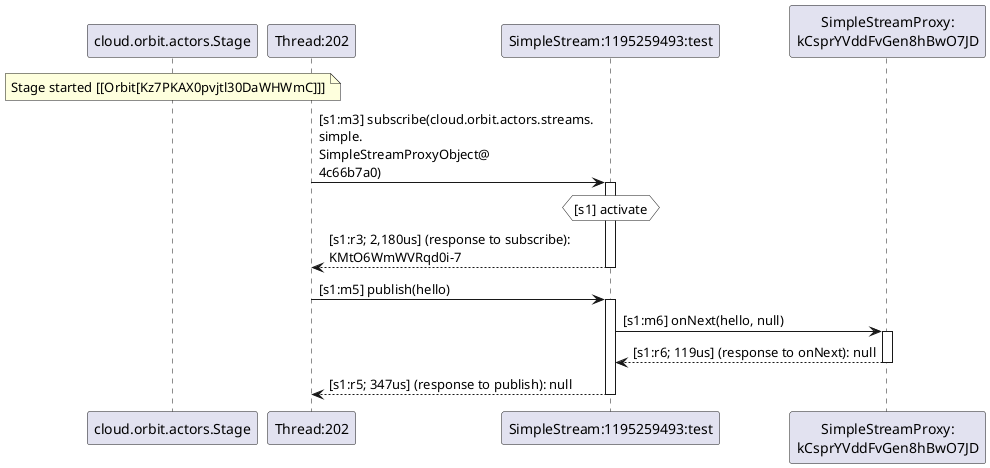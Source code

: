 @startuml
note over "cloud.orbit.actors.Stage": Stage started [[Orbit[Kz7PKAX0pvjtl30DaWHWmC]]]
"Thread:202" -> "SimpleStream:1195259493:test" : [s1:m3] subscribe(cloud.orbit.actors.streams.\nsimple.\nSimpleStreamProxyObject@\n4c66b7a0)
activate "SimpleStream:1195259493:test"
hnote over "SimpleStream:1195259493:test" #white : [s1] activate
"SimpleStream:1195259493:test" --> "Thread:202" : [s1:r3; 2,180us] (response to subscribe): \nKMtO6WmWVRqd0i-7
deactivate "SimpleStream:1195259493:test"
"Thread:202" -> "SimpleStream:1195259493:test" : [s1:m5] publish(hello)
activate "SimpleStream:1195259493:test"
"SimpleStream:1195259493:test" -> "SimpleStreamProxy:\nkCsprYVddFvGen8hBwO7JD" : [s1:m6] onNext(hello, null)
activate "SimpleStreamProxy:\nkCsprYVddFvGen8hBwO7JD"
"SimpleStreamProxy:\nkCsprYVddFvGen8hBwO7JD" --> "SimpleStream:1195259493:test" : [s1:r6; 119us] (response to onNext): null
deactivate "SimpleStreamProxy:\nkCsprYVddFvGen8hBwO7JD"
"SimpleStream:1195259493:test" --> "Thread:202" : [s1:r5; 347us] (response to publish): null
deactivate "SimpleStream:1195259493:test"
@enduml
